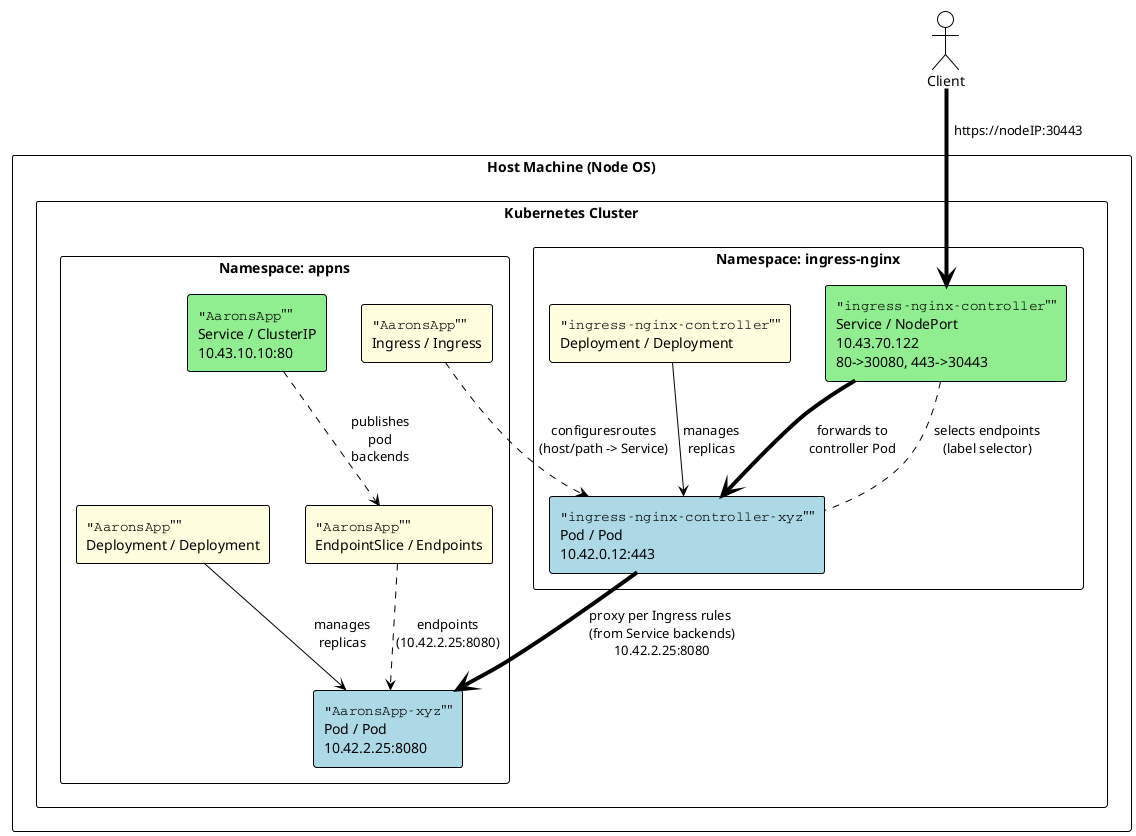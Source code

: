 @startuml
!theme plain

rectangle "Host Machine (Node OS)" {
  rectangle "Kubernetes Cluster" {

    rectangle "Namespace: ingress-nginx" {
      ' --- Ingress controller exposure + workload ---
      rectangle """"ingress-nginx-controller""""\nService / NodePort\n10.43.70.122\n80->30080, 443->30443" as svc_nodeport #LightGreen
      rectangle """"ingress-nginx-controller""""\nDeployment / Deployment" as dep_ic #LightYellow
      rectangle """"ingress-nginx-controller-xyz""""\nPod / Pod\n10.42.0.12:443" as pod_ic #LightBlue
    }

    rectangle "Namespace: appns" {
      ' --- App routing config + backend (namespaced) ---
      rectangle """"AaronsApp""""\nIngress / Ingress" as ingress #LightYellow
      rectangle """"AaronsApp""""\nService / ClusterIP\n10.43.10.10:80" as svc_app #LightGreen
      rectangle """"AaronsApp""""\nEndpointSlice / Endpoints" as eps_app #LightYellow
      rectangle """"AaronsApp""""\nDeployment / Deployment" as dep_app #LightYellow
      rectangle """"AaronsApp-xyz""""\nPod / Pod\n10.42.2.25:8080" as pod_app #LightBlue
    }
  }
}

actor "Client" as client

' -------- Data path (HTTPS request) --------
client -[#black,thickness=4]-> svc_nodeport : "  https://nodeIP:30443"
svc_nodeport -[#black,thickness=4]-> pod_ic : "forwards to\ncontroller Pod"
pod_ic -[#black,thickness=4]-> pod_app : proxy per Ingress rules \n(from Service backends)\n10.42.2.25:8080

' -------- Control path / relationships --------
ingress ..> pod_ic : configuresroutes\n(host/path -> Service)
dep_ic --> pod_ic : manages\nreplicas
svc_nodeport .. pod_ic : selects endpoints\n(label selector)

svc_app ..> eps_app : publishes\npod\nbackends
eps_app ..> pod_app : endpoints\n(10.42.2.25:8080)
dep_app --> pod_app : manages\nreplicas

@enduml
